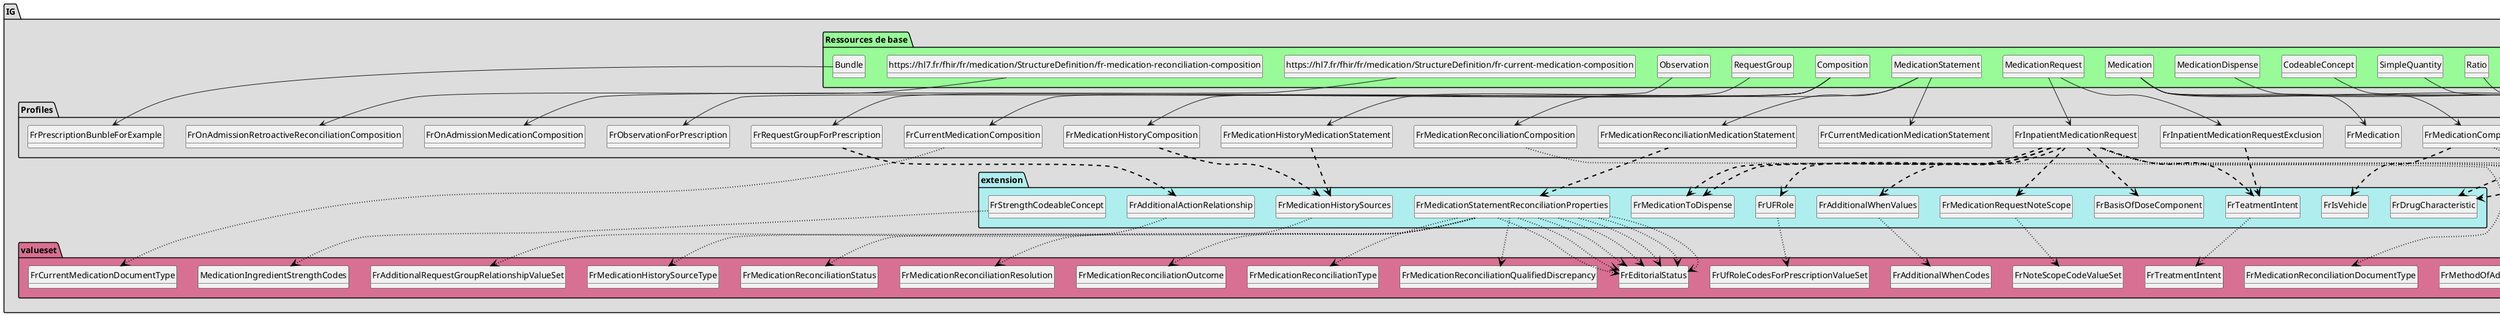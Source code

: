 @startuml
set namespaceSeparator ?
hide circle
hide class fields

package IG #DDDDDD{

     package Profiles #DDDDDD{

        class FrRangeMedication{

             Range.low => [None..None]
             Range.high => [None..None]
        } 

        class FrRatioMedication{

             Ratio.numerator => [None..None]
             Ratio.denominator => [None..None]
        } 

        class FrSimpleQuantityMedication{

             Quantity => [None..None]
             Quantity.system => [1..None]
             Quantity.code => [1..None]
        } 

        class FrCurrentMedicationComposition{

             Composition.implicitRules => [None..0]
             Composition.language => [None..None]
             Composition.type => [None..None]
             Composition.subject => [1..None]
             Composition.subject.type => [1..None]
             Composition.encounter => [None..None]
             Composition.date => [None..None]
             Composition.author => [None..1]
             Composition.title => [None..None]
             Composition.attester.party => [None..None]
             Composition.section => [1..1]
             Composition.section.title => [None..None]
             Composition.section.author => [None..0]
             Composition.section.focus => [None..0]
             Composition.section.mode => [1..None]
             Composition.section.orderedBy => [None..None]
             Composition.section.entry => [None..None]
             Composition.section.section => [None..0]
        } 

        class FrCurrentMedicationMedicationStatement{

             MedicationStatement.implicitRules => [None..0]
             MedicationStatement.language => [None..None]
             MedicationStatement.status => [None..None]
             MedicationStatement.medication[x] => [None..None]
             MedicationStatement.medication[x].reference => [1..None]
             MedicationStatement.medication[x].type => [None..None]
             MedicationStatement.medication[x].identifier => [None..0]
             MedicationStatement.subject => [None..None]
             MedicationStatement.subject.type => [None..None]
             MedicationStatement.dosage => [None..None]
             MedicationStatement.dosage.doseAndRate => [None..None]
             MedicationStatement.dosage.doseAndRate.dose[x] => [None..None]
             MedicationStatement.dosage.doseAndRate.rate[x] => [None..None]
             MedicationStatement.dosage.maxDosePerPeriod => [None..None]
             MedicationStatement.dosage.maxDosePerAdministration => [None..None]
             MedicationStatement.dosage.maxDosePerLifetime => [None..None]
        } 

        class FrInpatientMedicationDispense{

             MedicationDispense.medication[x] => [None..None]
             MedicationDispense.subject => [None..None]
             MedicationDispense.performer.actor => [None..None]
             MedicationDispense.authorizingPrescription => [None..None]
             MedicationDispense.receiver => [None..None]
        } 

        class FrInpatientMedicationRequestExclusion{

             MedicationRequest.extension => [None..None]
             MedicationRequest.extension:treatmentIntent => <&plus>[0..1]
             MedicationRequest.extension:treatmentIntent.value[x].coding => <&plus>[None..None]
             MedicationRequest.subject => [None..None]
        } 

        class FrInpatientMedicationRequest{

             MedicationRequest.extension => [None..None]
             MedicationRequest.extension:treatmentIntent => <&plus>[0..1]
             MedicationRequest.extension:treatmentIntent.value[x].coding => <&plus>[None..None]
             MedicationRequest.medication[x] => [None..None]
             MedicationRequest.medication[x]:medicationReference => [0..1]
             MedicationRequest.medication[x]:medicationReference.extension:toDispense => <&plus>[0..1]
             MedicationRequest.medication[x]:medicationCodeableConcept => [0..1]
             MedicationRequest.medication[x]:medicationCodeableConcept.extension:toDispense => <&plus>[0..1]
             MedicationRequest.subject => [None..None]
             MedicationRequest.encounter => [None..None]
             MedicationRequest.supportingInformation.extension:UFRole => <&plus>[0..1]
             MedicationRequest.requester => [1..None]
             MedicationRequest.note.extension:noteScope => <&plus>[0..1]
             MedicationRequest.dosageInstruction => [1..None]
             MedicationRequest.dosageInstruction.timing.repeat.extension:AdditionalWhenValues => <&plus>[0..1]
             MedicationRequest.dosageInstruction.route => [None..None]
             MedicationRequest.dosageInstruction.method => [None..None]
             MedicationRequest.dosageInstruction.doseAndRate.extension:BasisOfDoseComponent => <&plus>[0..1]
             MedicationRequest.dosageInstruction.doseAndRate.dose[x] => [None..None]
             MedicationRequest.dosageInstruction.doseAndRate.dose[x]:doseRange => [0..1]
             MedicationRequest.dosageInstruction.doseAndRate.dose[x]:doseQuantity => [0..1]
             MedicationRequest.dosageInstruction.doseAndRate.rate[x] => [None..None]
             MedicationRequest.dosageInstruction.doseAndRate.rate[x]:rateRatio => [0..1]
             MedicationRequest.dosageInstruction.doseAndRate.rate[x]:rateRange => [0..1]
             MedicationRequest.dosageInstruction.doseAndRate.rate[x]:rateQuantity => [0..1]
             MedicationRequest.dosageInstruction.maxDosePerPeriod.numerator => [None..None]
             MedicationRequest.dosageInstruction.maxDosePerPeriod.denominator => [None..None]
             MedicationRequest.dosageInstruction.maxDosePerAdministration => [None..None]
             MedicationRequest.dosageInstruction.maxDosePerLifetime => [None..None]
             MedicationRequest.dispenseRequest.initialFill => [None..0]
             MedicationRequest.dispenseRequest.dispenseInterval => [None..0]
             MedicationRequest.dispenseRequest.validityPeriod.start => [1..None]
             MedicationRequest.dispenseRequest.validityPeriod.end => [None..None]
             MedicationRequest.dispenseRequest.quantity => [None..0]
             MedicationRequest.dispenseRequest.expectedSupplyDuration.comparator => [None..0]
             MedicationRequest.dispenseRequest.performer => [None..0]
        } 

        class FrMedicationCompound{

             Medication.code => [1..None]
             Medication.code.text => [1..None]
             Medication.form => [None..None]
             Medication.ingredient => [1..None]
             Medication.ingredient.extension => [None..None]
             Medication.ingredient.extension:IsVehicle => <&plus>[0..1]
             Medication.ingredient.item[x] => [None..None]
             Medication.ingredient.item[x]:itemReference => [0..1]
             Medication.batch => [None..0]
        } 

        class FrMedicationHistoryComposition{

             Composition.implicitRules => [None..0]
             Composition.language => [None..None]
             Composition.type => [None..None]
             Composition.type.coding => [1..1]
             Composition.subject => [1..None]
             Composition.subject.type => [None..None]
             Composition.date => [None..None]
             Composition.author => [None..None]
             Composition.title => [None..None]
             Composition.attester => [1..1]
             Composition.attester.party => [1..None]
             Composition.attester.party.reference => [1..None]
             Composition.attester.party.identifier => [None..0]
             Composition.section => [1..1]
             Composition.section.extension => [None..None]
             Composition.section.extension:compositionSourcing => <&plus>[0..*]
             Composition.section.title => [None..None]
             Composition.section.code.coding => [None..None]
             Composition.section.author => [None..0]
             Composition.section.focus => [None..0]
             Composition.section.mode => [1..None]
             Composition.section.orderedBy => [None..None]
             Composition.section.entry => [None..None]
             Composition.section.section => [None..0]
        } 

        class FrMedicationHistoryMedicationStatement{

             MedicationStatement.meta.tag => [None..0]
             MedicationStatement.implicitRules => [None..0]
             MedicationStatement.language => [None..None]
             MedicationStatement.extension => [None..None]
             MedicationStatement.extension:statementSourcing => <&plus>[0..1]
             MedicationStatement.status => [None..None]
             MedicationStatement.medication[x] => [None..None]
             MedicationStatement.medication[x].reference => [1..None]
             MedicationStatement.medication[x].type => [None..None]
             MedicationStatement.medication[x].identifier => [None..0]
             MedicationStatement.subject => [None..None]
             MedicationStatement.subject.type => [None..None]
             MedicationStatement.informationSource => [None..0]
             MedicationStatement.dosage => [None..None]
             MedicationStatement.dosage.doseAndRate.dose[x] => [None..None]
             MedicationStatement.dosage.doseAndRate.rate[x] => [None..None]
             MedicationStatement.dosage.maxDosePerPeriod => [None..None]
             MedicationStatement.dosage.maxDosePerAdministration => [None..None]
             MedicationStatement.dosage.maxDosePerLifetime => [None..None]
        } 

        class FrMedicationNonCompound{

             Medication.extension => [None..None]
             Medication.extension:drugCharacteristic => <&plus>[0..*]
             Medication.code => [1..None]
             Medication.code.coding => [1..None]
             Medication.code.coding:nonCompoundCode => [1..1]
             Medication.code.text => [None..None]
             Medication.form => [None..None]
             Medication.amount => [None..None]
             Medication.ingredient => [None..None]
             Medication.ingredient.item[x] => [None..None]
             Medication.ingredient.strength => [None..None]
             Medication.batch => [None..None]
        } 

        class FrMedicationReconciliationComposition{

             Composition.implicitRules => [None..0]
             Composition.language => [None..None]
             Composition.status => [None..None]
             Composition.type => [None..None]
             Composition.subject => [1..None]
             Composition.subject.type => [None..None]
             Composition.author => [None..None]
             Composition.author.type => [None..None]
             Composition.attester.party => [1..None]
             Composition.attester.party.reference => [1..None]
             Composition.attester.party.type => [None..None]
             Composition.attester.party.identifier => [None..0]
             Composition.section => [3..3]
             Composition.section:MedicationHistory => [1..1]
             Composition.section:MedicationHistory.title => [1..None]
             Composition.section:MedicationHistory.code => [None..None]
             Composition.section:MedicationHistory.author => [None..0]
             Composition.section:MedicationHistory.focus => [None..0]
             Composition.section:MedicationHistory.mode => [1..None]
             Composition.section:MedicationHistory.orderedBy => [None..None]
             Composition.section:MedicationHistory.entry => [1..1]
             Composition.section:MedicationHistory.section => [None..0]
             Composition.section:CurrentMedication => [1..1]
             Composition.section:CurrentMedication.title => [1..None]
             Composition.section:CurrentMedication.author => [None..0]
             Composition.section:CurrentMedication.focus => [None..0]
             Composition.section:CurrentMedication.mode => [1..None]
             Composition.section:CurrentMedication.orderedBy => [None..None]
             Composition.section:CurrentMedication.entry => [1..1]
             Composition.section:CurrentMedication.section => [None..0]
             Composition.section:Reconciliation => [1..1]
             Composition.section:Reconciliation.title => [1..None]
             Composition.section:Reconciliation.author => [None..0]
             Composition.section:Reconciliation.author.reference => [1..None]
             Composition.section:Reconciliation.author.type => [None..None]
             Composition.section:Reconciliation.author.identifier => [None..0]
             Composition.section:Reconciliation.focus => [None..0]
             Composition.section:Reconciliation.mode => [1..None]
             Composition.section:Reconciliation.entry => [None..None]
             Composition.section:Reconciliation.section => [None..0]
        } 

        class FrMedicationReconciliationMedicationStatement{

             MedicationStatement.meta.tag => [None..0]
             MedicationStatement.implicitRules => [None..0]
             MedicationStatement.extension => [None..None]
             MedicationStatement.extension:reconciliation => <&plus>[0..1]
             MedicationStatement.status => [None..None]
             MedicationStatement.medication[x] => [None..None]
             MedicationStatement.subject => [None..None]
             MedicationStatement.subject.reference => [1..None]
             MedicationStatement.subject.type => [None..None]
             MedicationStatement.subject.identifier => [None..0]
             MedicationStatement.informationSource => [None..0]
             MedicationStatement.derivedFrom => [1..2]
             MedicationStatement.derivedFrom:fromMedicationHistory => [0..1]
             MedicationStatement.derivedFrom:fromMedicationHistory.reference => [1..None]
             MedicationStatement.derivedFrom:fromMedicationHistory.identifier => [None..0]
             MedicationStatement.derivedFrom:fromCurrentMedication => [0..1]
             MedicationStatement.derivedFrom:fromCurrentMedication.reference => [1..None]
             MedicationStatement.derivedFrom:fromCurrentMedication.identifier => [None..0]
             MedicationStatement.note => [None..None]
             MedicationStatement.dosage.doseAndRate.dose[x] => [None..None]
             MedicationStatement.dosage.doseAndRate.rate[x] => [None..None]
             MedicationStatement.dosage.maxDosePerPeriod => [None..None]
             MedicationStatement.dosage.maxDosePerAdministration => [None..None]
             MedicationStatement.dosage.maxDosePerLifetime => [None..None]
        } 

        class FrMedicationVirtual{

             Medication.extension => [None..None]
             Medication.extension:drugCharacteristic => <&plus>[0..*]
             Medication.form => [1..None]
             Medication.ingredient => [1..None]
             Medication.ingredient.strength => [1..None]
        } 

        class FrMedication{

             Medication.meta.profile => [None..None]
             Medication.implicitRules => [None..0]
             Medication.amount => [None..0]
             Medication.ingredient.item[x] => [None..None]
             Medication.ingredient.strength => [None..None]
             Medication.batch => [None..0]
        } 

        class FrMPSubstance{

             CodeableConcept.coding => [None..None]
        } 

        class FrObservationForPrescription{

             Observation.subject => [1..None]
        } 

        class FrOnAdmissionMedicationComposition{

             Composition => [None..None]
             Composition.type => [None..None]
        } 

        class FrOnAdmissionRetroactiveReconciliationComposition{

             Composition => [None..None]
             Composition.type => [None..None]
             Composition.section:CurrentMedication => [None..None]
             Composition.section:CurrentMedication.entry => [None..None]
        } 

        class FrPrescriptionBunbleForExample{

             Bundle.implicitRules => [None..0]
             Bundle.language => [None..None]
             Bundle.type => [None..None]
        } 

        class FrRequestGroupForPrescription{

             RequestGroup.groupIdentifier => [1..None]
             RequestGroup.action.relatedAction.extension => [None..None]
             RequestGroup.action.relatedAction.extension:additionalRelationship => <&plus>[0..1]
         }

     }
     package extension #paleturquoise {

     FrInpatientMedicationRequestExclusion -[#black,dashed,thickness=2]-> FrTeatmentIntent
     FrInpatientMedicationRequest -[#black,dashed,thickness=2]-> FrTeatmentIntent
     FrInpatientMedicationRequest -[#black,dashed,thickness=2]-> FrMedicationToDispense
     FrInpatientMedicationRequest -[#black,dashed,thickness=2]-> FrMedicationToDispense
     FrInpatientMedicationRequest -[#black,dashed,thickness=2]-> FrUFRole
     FrInpatientMedicationRequest -[#black,dashed,thickness=2]-> FrMedicationRequestNoteScope
     FrInpatientMedicationRequest -[#black,dashed,thickness=2]-> FrAdditionalWhenValues
     FrInpatientMedicationRequest -[#black,dashed,thickness=2]-> FrBasisOfDoseComponent
     FrMedicationCompound -[#black,dashed,thickness=2]-> FrIsVehicle
     FrMedicationHistoryComposition -[#black,dashed,thickness=2]-> FrMedicationHistorySources
     FrMedicationHistoryMedicationStatement -[#black,dashed,thickness=2]-> FrMedicationHistorySources
     FrMedicationNonCompound -[#black,dashed,thickness=2]-> FrDrugCharacteristic
     FrMedicationReconciliationMedicationStatement -[#black,dashed,thickness=2]-> FrMedicationStatementReconciliationProperties
     FrMedicationVirtual -[#black,dashed,thickness=2]-> FrDrugCharacteristic
     FrRequestGroupForPrescription -[#black,dashed,thickness=2]-> FrAdditionalActionRelationship

        class FrAdditionalActionRelationship{

          Extension.extension => [None..0]
          Extension.url => [None..None]
          Extension.value[x] => [None..None]
        } 
        class FrAdditionalWhenValues{

          Extension.extension => [None..0]
          Extension.url => [None..None]
          Extension.value[x] => [None..None]
        } 
        class FrBasisOfDoseComponent{

          Extension.extension => [None..0]
          Extension.url => [None..None]
          Extension.value[x] => [None..None]
        } 
        class FrDrugCharacteristic{

          Extension.extension:type => [0..1]
          Extension.extension:type.extension => [None..0]
          Extension.extension:type.url => [None..None]
          Extension.extension:type.value[x] => [None..None]
          Extension.extension:value => [0..*]
          Extension.extension:value.extension => [None..0]
          Extension.extension:value.url => [None..None]
          Extension.extension:value.value[x] => [None..None]
          Extension.url => [None..None]
          Extension.value[x] => [None..0]
        } 
        class FrIsVehicle{

          Extension.extension => [None..0]
          Extension.url => [None..None]
          Extension.value[x] => [None..None]
        } 
        class FrMedicationHistorySources{

          Extension.extension => [2..None]
          Extension.extension:number => [1..1]
          Extension.extension:number.extension => [None..0]
          Extension.extension:number.url => [None..None]
          Extension.extension:number.value[x] => [1..None]
          Extension.extension:source => [1..*]
          Extension.extension:source.extension => [1..None]
          Extension.extension:source.extension:type => [1..1]
          Extension.extension:source.extension:type.extension => [None..0]
          Extension.extension:source.extension:type.url => [None..None]
          Extension.extension:source.extension:type.value[x] => [1..None]
          Extension.extension:source.extension:author => [0..1]
          Extension.extension:source.extension:author.extension => [None..0]
          Extension.extension:source.extension:author.url => [None..None]
          Extension.extension:source.extension:author.value[x] => [1..None]
          Extension.extension:source.url => [None..None]
          Extension.extension:source.value[x] => [None..0]
          Extension.url => [None..None]
          Extension.value[x] => [None..0]
        } 
        class FrMedicationToDispense{

          Extension.extension => [None..0]
          Extension.url => [None..None]
          Extension.value[x] => [None..None]
        } 
        class FrMedicationRequestNoteScope{

          Extension.extension => [None..0]
          Extension.url => [None..None]
          Extension.value[x] => [None..None]
        } 
        class FrMedicationStatementReconciliationProperties{

          Extension.extension => [2..None]
          Extension.extension:status => [1..1]
          Extension.extension:status.extension => [1..None]
          Extension.extension:status.extension:value => [1..*]
          Extension.extension:status.extension:value.extension => [1..None]
          Extension.extension:status.extension:value.extension:code => [1..1]
          Extension.extension:status.extension:value.extension:code.extension => [None..0]
          Extension.extension:status.extension:value.extension:code.url => [None..None]
          Extension.extension:status.extension:value.extension:code.value[x] => [1..None]
          Extension.extension:status.extension:value.extension:date => [0..1]
          Extension.extension:status.extension:value.extension:date.extension => [None..0]
          Extension.extension:status.extension:value.extension:date.url => [None..None]
          Extension.extension:status.extension:value.extension:date.value[x] => [1..None]
          Extension.extension:status.extension:value.extension:edStatus => [0..1]
          Extension.extension:status.extension:value.extension:edStatus.extension => [None..0]
          Extension.extension:status.extension:value.extension:edStatus.url => [None..None]
          Extension.extension:status.extension:value.extension:edStatus.value[x] => [1..None]
          Extension.extension:status.extension:value.extension:author => [0..1]
          Extension.extension:status.extension:value.extension:author.extension => [None..0]
          Extension.extension:status.extension:value.extension:author.url => [None..None]
          Extension.extension:status.extension:value.extension:author.value[x] => [1..None]
          Extension.extension:status.extension:value.url => [None..None]
          Extension.extension:status.extension:value.value[x] => [None..0]
          Extension.extension:status.url => [None..None]
          Extension.extension:status.value[x] => [None..0]
          Extension.extension:isDiscrepant => [1..1]
          Extension.extension:isDiscrepant.extension => [1..None]
          Extension.extension:isDiscrepant.extension:value => [1..*]
          Extension.extension:isDiscrepant.extension:value.extension => [1..None]
          Extension.extension:isDiscrepant.extension:value.extension:yesNo => [1..1]
          Extension.extension:isDiscrepant.extension:value.extension:yesNo.extension => [None..0]
          Extension.extension:isDiscrepant.extension:value.extension:yesNo.url => [None..None]
          Extension.extension:isDiscrepant.extension:value.extension:yesNo.value[x] => [1..None]
          Extension.extension:isDiscrepant.extension:value.extension:date => [0..1]
          Extension.extension:isDiscrepant.extension:value.extension:date.extension => [None..0]
          Extension.extension:isDiscrepant.extension:value.extension:date.url => [None..None]
          Extension.extension:isDiscrepant.extension:value.extension:date.value[x] => [1..None]
          Extension.extension:isDiscrepant.extension:value.extension:edStatus => [0..1]
          Extension.extension:isDiscrepant.extension:value.extension:edStatus.extension => [None..0]
          Extension.extension:isDiscrepant.extension:value.extension:edStatus.url => [None..None]
          Extension.extension:isDiscrepant.extension:value.extension:edStatus.value[x] => [1..None]
          Extension.extension:isDiscrepant.extension:value.extension:author => [0..*]
          Extension.extension:isDiscrepant.extension:value.extension:author.extension => [None..0]
          Extension.extension:isDiscrepant.extension:value.extension:author.url => [None..None]
          Extension.extension:isDiscrepant.extension:value.extension:author.value[x] => [1..None]
          Extension.extension:isDiscrepant.extension:value.url => [None..None]
          Extension.extension:isDiscrepant.extension:value.value[x] => [None..0]
          Extension.extension:isDiscrepant.url => [None..None]
          Extension.extension:isDiscrepant.value[x] => [None..0]
          Extension.extension:discrepancy => [0..1]
          Extension.extension:discrepancy.extension => [1..None]
          Extension.extension:discrepancy.extension:value => [1..*]
          Extension.extension:discrepancy.extension:value.extension => [1..None]
          Extension.extension:discrepancy.extension:value.extension:code => [1..1]
          Extension.extension:discrepancy.extension:value.extension:code.extension => [None..0]
          Extension.extension:discrepancy.extension:value.extension:code.url => [None..None]
          Extension.extension:discrepancy.extension:value.extension:code.value[x] => [1..None]
          Extension.extension:discrepancy.extension:value.extension:date => [0..1]
          Extension.extension:discrepancy.extension:value.extension:date.extension => [None..0]
          Extension.extension:discrepancy.extension:value.extension:date.url => [None..None]
          Extension.extension:discrepancy.extension:value.extension:date.value[x] => [1..None]
          Extension.extension:discrepancy.extension:value.extension:edStatus => [0..1]
          Extension.extension:discrepancy.extension:value.extension:edStatus.extension => [None..0]
          Extension.extension:discrepancy.extension:value.extension:edStatus.url => [None..None]
          Extension.extension:discrepancy.extension:value.extension:edStatus.value[x] => [1..None]
          Extension.extension:discrepancy.extension:value.extension:author => [0..*]
          Extension.extension:discrepancy.extension:value.extension:author.extension => [None..0]
          Extension.extension:discrepancy.extension:value.extension:author.url => [None..None]
          Extension.extension:discrepancy.extension:value.extension:author.value[x] => [1..None]
          Extension.extension:discrepancy.extension:value.url => [None..None]
          Extension.extension:discrepancy.extension:value.value[x] => [None..0]
          Extension.extension:discrepancy.url => [None..None]
          Extension.extension:discrepancy.value[x] => [None..0]
          Extension.extension:comment => [0..*]
          Extension.extension:comment.extension => [1..None]
          Extension.extension:comment.extension:value => [1..*]
          Extension.extension:comment.extension:value.extension => [1..None]
          Extension.extension:comment.extension:value.extension:text => [1..1]
          Extension.extension:comment.extension:value.extension:text.extension => [None..0]
          Extension.extension:comment.extension:value.extension:text.url => [None..None]
          Extension.extension:comment.extension:value.extension:text.value[x] => [1..None]
          Extension.extension:comment.extension:value.extension:date => [0..1]
          Extension.extension:comment.extension:value.extension:date.extension => [None..0]
          Extension.extension:comment.extension:value.extension:date.url => [None..None]
          Extension.extension:comment.extension:value.extension:date.value[x] => [1..None]
          Extension.extension:comment.extension:value.extension:edStatus => [0..1]
          Extension.extension:comment.extension:value.extension:edStatus.extension => [None..0]
          Extension.extension:comment.extension:value.extension:edStatus.url => [None..None]
          Extension.extension:comment.extension:value.extension:edStatus.value[x] => [1..None]
          Extension.extension:comment.extension:value.extension:author => [0..*]
          Extension.extension:comment.extension:value.extension:author.extension => [None..0]
          Extension.extension:comment.extension:value.extension:author.url => [None..None]
          Extension.extension:comment.extension:value.extension:author.value[x] => [1..None]
          Extension.extension:comment.extension:value.url => [None..None]
          Extension.extension:comment.extension:value.value[x] => [None..0]
          Extension.extension:comment.url => [None..None]
          Extension.extension:comment.value[x] => [None..0]
          Extension.extension:type => [0..1]
          Extension.extension:type.extension => [1..None]
          Extension.extension:type.extension:value => [1..*]
          Extension.extension:type.extension:value.extension => [1..None]
          Extension.extension:type.extension:value.extension:code => [1..1]
          Extension.extension:type.extension:value.extension:code.extension => [None..0]
          Extension.extension:type.extension:value.extension:code.url => [None..None]
          Extension.extension:type.extension:value.extension:code.value[x] => [1..None]
          Extension.extension:type.extension:value.extension:date => [0..1]
          Extension.extension:type.extension:value.extension:date.extension => [None..0]
          Extension.extension:type.extension:value.extension:date.url => [None..None]
          Extension.extension:type.extension:value.extension:date.value[x] => [1..None]
          Extension.extension:type.extension:value.extension:edStatus => [0..1]
          Extension.extension:type.extension:value.extension:edStatus.extension => [None..0]
          Extension.extension:type.extension:value.extension:edStatus.url => [None..None]
          Extension.extension:type.extension:value.extension:edStatus.value[x] => [1..None]
          Extension.extension:type.extension:value.extension:author => [0..*]
          Extension.extension:type.extension:value.extension:author.extension => [None..0]
          Extension.extension:type.extension:value.extension:author.url => [None..None]
          Extension.extension:type.extension:value.extension:author.value[x] => [1..None]
          Extension.extension:type.extension:value.url => [None..None]
          Extension.extension:type.extension:value.value[x] => [None..0]
          Extension.extension:type.url => [None..None]
          Extension.extension:type.value[x] => [None..0]
          Extension.extension:outcome => [0..1]
          Extension.extension:outcome.extension => [1..None]
          Extension.extension:outcome.extension:value => [1..*]
          Extension.extension:outcome.extension:value.extension => [1..None]
          Extension.extension:outcome.extension:value.extension:code => [1..1]
          Extension.extension:outcome.extension:value.extension:code.extension => [None..0]
          Extension.extension:outcome.extension:value.extension:code.url => [None..None]
          Extension.extension:outcome.extension:value.extension:code.value[x] => [1..None]
          Extension.extension:outcome.extension:value.extension:date => [0..1]
          Extension.extension:outcome.extension:value.extension:date.extension => [None..0]
          Extension.extension:outcome.extension:value.extension:date.url => [None..None]
          Extension.extension:outcome.extension:value.extension:date.value[x] => [1..None]
          Extension.extension:outcome.extension:value.extension:edStatus => [0..1]
          Extension.extension:outcome.extension:value.extension:edStatus.extension => [None..0]
          Extension.extension:outcome.extension:value.extension:edStatus.url => [None..None]
          Extension.extension:outcome.extension:value.extension:edStatus.value[x] => [1..None]
          Extension.extension:outcome.extension:value.extension:author => [0..*]
          Extension.extension:outcome.extension:value.extension:author.extension => [None..0]
          Extension.extension:outcome.extension:value.extension:author.url => [None..None]
          Extension.extension:outcome.extension:value.extension:author.value[x] => [1..None]
          Extension.extension:outcome.extension:value.url => [None..None]
          Extension.extension:outcome.extension:value.value[x] => [None..0]
          Extension.extension:outcome.url => [None..None]
          Extension.extension:outcome.value[x] => [None..0]
          Extension.extension:resolution => [0..1]
          Extension.extension:resolution.extension => [1..None]
          Extension.extension:resolution.extension:value => [1..*]
          Extension.extension:resolution.extension:value.extension => [1..None]
          Extension.extension:resolution.extension:value.extension:code => [1..1]
          Extension.extension:resolution.extension:value.extension:code.extension => [None..0]
          Extension.extension:resolution.extension:value.extension:code.url => [None..None]
          Extension.extension:resolution.extension:value.extension:code.value[x] => [1..None]
          Extension.extension:resolution.extension:value.extension:date => [0..1]
          Extension.extension:resolution.extension:value.extension:date.extension => [None..0]
          Extension.extension:resolution.extension:value.extension:date.url => [None..None]
          Extension.extension:resolution.extension:value.extension:date.value[x] => [1..None]
          Extension.extension:resolution.extension:value.extension:edStatus => [0..1]
          Extension.extension:resolution.extension:value.extension:edStatus.extension => [None..0]
          Extension.extension:resolution.extension:value.extension:edStatus.url => [None..None]
          Extension.extension:resolution.extension:value.extension:edStatus.value[x] => [1..None]
          Extension.extension:resolution.extension:value.extension:author => [0..*]
          Extension.extension:resolution.extension:value.extension:author.extension => [None..0]
          Extension.extension:resolution.extension:value.extension:author.url => [None..None]
          Extension.extension:resolution.extension:value.extension:author.value[x] => [1..None]
          Extension.extension:resolution.extension:value.url => [None..None]
          Extension.extension:resolution.extension:value.value[x] => [None..0]
          Extension.extension:resolution.url => [None..None]
          Extension.extension:resolution.value[x] => [None..0]
          Extension.url => [None..None]
          Extension.value[x] => [None..0]
        } 
        class FrStrengthCodeableConcept{

          Extension.extension => [None..0]
          Extension.url => [None..None]
          Extension.value[x] => [None..None]
        } 
        class FrTeatmentIntent{

          Extension.extension => [None..0]
          Extension.url => [None..None]
          Extension.value[x] => [None..None]
        } 
        class FrUFRole{

          Extension.extension => [None..0]
          Extension.url => [None..None]
          Extension.value[x] => [None..None]
         }
     }
     package valueset #PaleVioletRed{

        class FrAdditionalRequestGroupRelationshipValueSet  

     FrAdditionalActionRelationship -[#black,dotted,thickness=2]-> FrAdditionalRequestGroupRelationshipValueSet

        class FrAdditionalWhenCodes  

     FrAdditionalWhenValues -[#black,dotted,thickness=2]-> FrAdditionalWhenCodes

        class FrCurrentMedicationDocumentType  

     FrCurrentMedicationComposition -[#black,dotted,thickness=2]-> FrCurrentMedicationDocumentType

        class FrMedicationCodes  

     FrInpatientMedicationRequest -[#black,dotted,thickness=2]-> FrMedicationCodes

        class FrRouteOfAdministration  

     FrInpatientMedicationRequest -[#black,dotted,thickness=2]-> FrRouteOfAdministration

        class FrMethodOfAdministration  

     FrInpatientMedicationRequest -[#black,dotted,thickness=2]-> FrMethodOfAdministration

        class FrMpDoseForm  

     FrMedicationCompound -[#black,dotted,thickness=2]-> FrMpDoseForm

        class FrMedicationHistorySourceType  

     FrMedicationHistorySources -[#black,dotted,thickness=2]-> FrMedicationHistorySourceType

        class FrMedicationCodes  

     FrMedicationNonCompound -[#black,dotted,thickness=2]-> FrMedicationCodes

        class FrMpDoseForm  

     FrMedicationNonCompound -[#black,dotted,thickness=2]-> FrMpDoseForm

        class FrMedicationReconciliationDocumentType  

     FrMedicationReconciliationComposition -[#black,dotted,thickness=2]-> FrMedicationReconciliationDocumentType

        class FrMpDoseForm  

     FrMedicationVirtual -[#black,dotted,thickness=2]-> FrMpDoseForm

        class FrNoteScopeCodeValueSet  

     FrMedicationRequestNoteScope -[#black,dotted,thickness=2]-> FrNoteScopeCodeValueSet

        class FrMedicationReconciliationStatus  

     FrMedicationStatementReconciliationProperties -[#black,dotted,thickness=2]-> FrMedicationReconciliationStatus

        class FrEditorialStatus  

     FrMedicationStatementReconciliationProperties -[#black,dotted,thickness=2]-> FrEditorialStatus

        class FrEditorialStatus  

     FrMedicationStatementReconciliationProperties -[#black,dotted,thickness=2]-> FrEditorialStatus

        class FrMedicationReconciliationQualifiedDiscrepancy  

     FrMedicationStatementReconciliationProperties -[#black,dotted,thickness=2]-> FrMedicationReconciliationQualifiedDiscrepancy

        class FrEditorialStatus  

     FrMedicationStatementReconciliationProperties -[#black,dotted,thickness=2]-> FrEditorialStatus

        class FrEditorialStatus  

     FrMedicationStatementReconciliationProperties -[#black,dotted,thickness=2]-> FrEditorialStatus

        class FrMedicationReconciliationType  

     FrMedicationStatementReconciliationProperties -[#black,dotted,thickness=2]-> FrMedicationReconciliationType

        class FrEditorialStatus  

     FrMedicationStatementReconciliationProperties -[#black,dotted,thickness=2]-> FrEditorialStatus

        class FrMedicationReconciliationOutcome  

     FrMedicationStatementReconciliationProperties -[#black,dotted,thickness=2]-> FrMedicationReconciliationOutcome

        class FrEditorialStatus  

     FrMedicationStatementReconciliationProperties -[#black,dotted,thickness=2]-> FrEditorialStatus

        class FrMedicationReconciliationResolution  

     FrMedicationStatementReconciliationProperties -[#black,dotted,thickness=2]-> FrMedicationReconciliationResolution

        class FrEditorialStatus  

     FrMedicationStatementReconciliationProperties -[#black,dotted,thickness=2]-> FrEditorialStatus

        class FrSubstanceCode  

     FrMPSubstance -[#black,dotted,thickness=2]-> FrSubstanceCode

        class MedicationIngredientStrengthCodes  

     FrStrengthCodeableConcept -[#black,dotted,thickness=2]-> MedicationIngredientStrengthCodes

        class FrTreatmentIntent  

     FrTeatmentIntent -[#black,dotted,thickness=2]-> FrTreatmentIntent

        class FrUfRoleCodesForPrescriptionValueSet  

     FrUFRole -[#black,dotted,thickness=2]-> FrUfRoleCodesForPrescriptionValueSet
       }

package "Ressources de base" #palegreen {

 class "Range" as  class87ba2ecc8b6915e8bd6f5089918229fd 

    class87ba2ecc8b6915e8bd6f5089918229fd --> FrRangeMedication

 class "Ratio" as  class8334a158298fbcf163f4dcb4a387d150 

    class8334a158298fbcf163f4dcb4a387d150 --> FrRatioMedication

 class "SimpleQuantity" as  class2c391528ab21e799798c2a3a4ed7eed2 

    class2c391528ab21e799798c2a3a4ed7eed2 --> FrSimpleQuantityMedication

 class "Composition" as  class53eff24a355b7ae55f0aa2bef39bb24c 

    class53eff24a355b7ae55f0aa2bef39bb24c --> FrCurrentMedicationComposition

 class "MedicationStatement" as  class8934c1aef5d0ec0c826ed7fe19f4e1a3 

    class8934c1aef5d0ec0c826ed7fe19f4e1a3 --> FrCurrentMedicationMedicationStatement

 class "MedicationDispense" as  classfc53f5b9eccfc9aa8cc26374d1451ab5 

    classfc53f5b9eccfc9aa8cc26374d1451ab5 --> FrInpatientMedicationDispense

 class "MedicationRequest" as  class2071abb7e1482ea8731af3cdcaed7225 

    class2071abb7e1482ea8731af3cdcaed7225 --> FrInpatientMedicationRequestExclusion

 class "MedicationRequest" as  class2071abb7e1482ea8731af3cdcaed7225 

    class2071abb7e1482ea8731af3cdcaed7225 --> FrInpatientMedicationRequest

 class "Medication" as  class353bd6f65060d17097c3b03141e79cce 

    class353bd6f65060d17097c3b03141e79cce --> FrMedicationCompound

 class "Composition" as  class53eff24a355b7ae55f0aa2bef39bb24c 

    class53eff24a355b7ae55f0aa2bef39bb24c --> FrMedicationHistoryComposition

 class "MedicationStatement" as  class8934c1aef5d0ec0c826ed7fe19f4e1a3 

    class8934c1aef5d0ec0c826ed7fe19f4e1a3 --> FrMedicationHistoryMedicationStatement

 class "Medication" as  class353bd6f65060d17097c3b03141e79cce 

    class353bd6f65060d17097c3b03141e79cce --> FrMedicationNonCompound

 class "Composition" as  class53eff24a355b7ae55f0aa2bef39bb24c 

    class53eff24a355b7ae55f0aa2bef39bb24c --> FrMedicationReconciliationComposition

 class "MedicationStatement" as  class8934c1aef5d0ec0c826ed7fe19f4e1a3 

    class8934c1aef5d0ec0c826ed7fe19f4e1a3 --> FrMedicationReconciliationMedicationStatement

 class "Medication" as  class353bd6f65060d17097c3b03141e79cce 

    class353bd6f65060d17097c3b03141e79cce --> FrMedicationVirtual

 class "Medication" as  class353bd6f65060d17097c3b03141e79cce 

    class353bd6f65060d17097c3b03141e79cce --> FrMedication

 class "CodeableConcept" as  class3521d6f1ff87d9b962b1c77766470bb9 

    class3521d6f1ff87d9b962b1c77766470bb9 --> FrMPSubstance

 class "Observation" as  classc680d437163cc6bab4f9bdb35c3073d0 

    classc680d437163cc6bab4f9bdb35c3073d0 --> FrObservationForPrescription

 class "https://hl7.fr/fhir/fr/medication/StructureDefinition/fr-current-medication-composition" as  class44d5564388cfbe90dd708eba4c3d00ce 

    class44d5564388cfbe90dd708eba4c3d00ce --> FrOnAdmissionMedicationComposition

 class "https://hl7.fr/fhir/fr/medication/StructureDefinition/fr-medication-reconciliation-composition" as  class85154736f5ad608ac6ce5fbbc96fe1bd 

    class85154736f5ad608ac6ce5fbbc96fe1bd --> FrOnAdmissionRetroactiveReconciliationComposition

 class "Bundle" as  class94c51f19c37f96ed231f5a0ae512b2a8 

    class94c51f19c37f96ed231f5a0ae512b2a8 --> FrPrescriptionBunbleForExample

 class "RequestGroup" as  class55f9b414b19c569dcbf60f6417255621 

    class55f9b414b19c569dcbf60f6417255621 --> FrRequestGroupForPrescription
}
@enduml